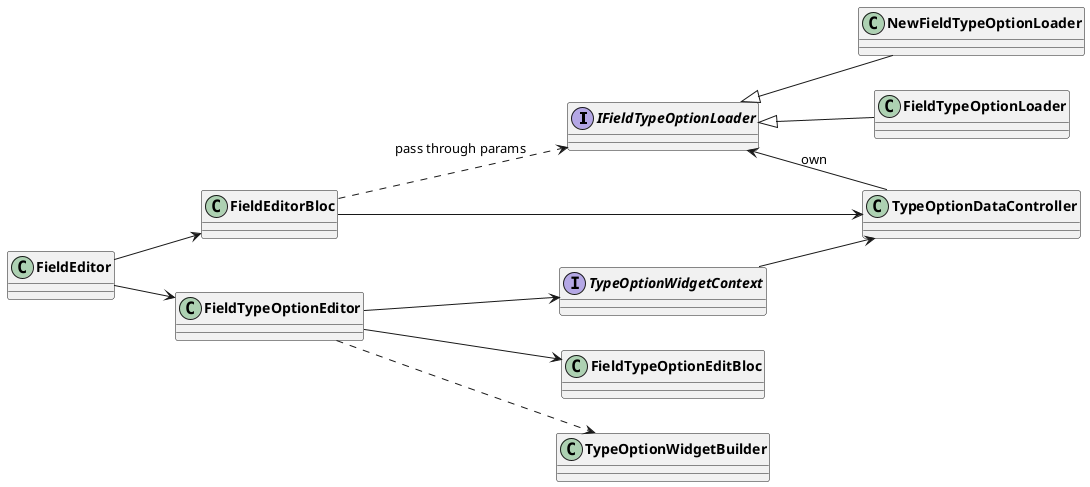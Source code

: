 
@startuml Field Editor
skinparam classFontStyle Bold
skinparam ActivityBackgroundColor Silver
skinparam ActivityBorderColor DimGray
left to right direction

interface IFieldTypeOptionLoader
interface TypeOptionWidgetContext

FieldEditor --> FieldEditorBloc
FieldEditor --> FieldTypeOptionEditor

'loader
FieldEditorBloc ..> IFieldTypeOptionLoader : pass through params
FieldEditorBloc --> TypeOptionDataController
TypeOptionDataController -u-> IFieldTypeOptionLoader: own
NewFieldTypeOptionLoader -u-|> IFieldTypeOptionLoader
FieldTypeOptionLoader -u-|> IFieldTypeOptionLoader

'editor
FieldTypeOptionEditor --> FieldTypeOptionEditBloc
FieldTypeOptionEditor --> TypeOptionWidgetContext
FieldTypeOptionEditor ..> TypeOptionWidgetBuilder

'Context
TypeOptionWidgetContext --> TypeOptionDataController
@enduml

@startuml Field Type Option Widget Builder
skinparam classFontStyle Bold
skinparam ActivityBackgroundColor Silver
skinparam ActivityBorderColor DimGray
left to right direction

interface TypeOptionWidgetContext
interface TypeOptionDataParser
interface IFieldTypeOptionLoader

TypeOptionWidgetBuilder --> TypeOptionWidgetContext
TypeOptionWidgetContext --> TypeOptionDataController
TypeOptionDataController --> IFieldTypeOptionLoader
TypeOptionWidgetContext --> TypeOptionDataParser
@enduml


@startuml Field Type Option Editor Detail
skinparam classFontStyle Bold
skinparam ActivityBackgroundColor Silver
skinparam ActivityBorderColor DimGray
left to right direction

interface TypeOptionWidgetContext
interface TypeOptionDataParser

TypeOptionWidgetContext --> TypeOptionDataController

'type option builder
FieldTypeOptionEditor --> TypeOptionWidgetBuilder
CheckboxTypeOptionWidgetBuilder -u-|> TypeOptionWidgetBuilder
CheckboxTypeOptionWidgetBuilder --> CheckboxTypeOptionContext
CheckboxTypeOptionContext --|> TypeOptionWidgetContext

DateTypeOptionWidgetBuilder -u-|> TypeOptionWidgetBuilder
DateTypeOptionWidgetBuilder --> DateTypeOptionContext
DateTypeOptionContext --|> TypeOptionWidgetContext

NumberTypeOptionWidgetBuilder -u-|> TypeOptionWidgetBuilder
NumberTypeOptionWidgetBuilder --> NumberTypeOptionContext
NumberTypeOptionContext --|> TypeOptionWidgetContext

SingleSelectTypeOptionWidgetBuilder -u-|> TypeOptionWidgetBuilder
SingleSelectTypeOptionWidgetBuilder --> SingleSelectTypeOptionContext
SingleSelectTypeOptionContext --|> TypeOptionWidgetContext

MultiSelectTypeOptionWidgetBuilder -u-|> TypeOptionWidgetBuilder
MultiSelectTypeOptionWidgetBuilder --> MultiSelectTypeOptionContext
MultiSelectTypeOptionContext --|> TypeOptionWidgetContext


RichTextTypeOptionWidgetBuilder -u-|> TypeOptionWidgetBuilder
RichTextTypeOptionWidgetBuilder --> RichTextTypeOptionContext
RichTextTypeOptionContext --|> TypeOptionWidgetContext

URLTypeOptionWidgetBuilder -u-|> TypeOptionWidgetBuilder
URLTypeOptionWidgetBuilder -->URLTypeOptionContext
URLTypeOptionContext --|> TypeOptionWidgetContext

TypeOptionWidgetContext --> TypeOptionDataParser
DateTypeOptionDataParser -u-|> TypeOptionDataParser
MultiSelectTypeOptionDataParser -u-|> TypeOptionDataParser
NumberTypeOptionDataParser -u-|> TypeOptionDataParser
SingleSelectTypeOptionDataParser -u-|> TypeOptionDataParser
CheckboxTypeOptionDataParser -u-|> TypeOptionDataParser
RichTextTypeOptionDataParser -u-|> TypeOptionDataParser
URLTypeOptionDataParser -u-|> TypeOptionDataParser
@enduml

